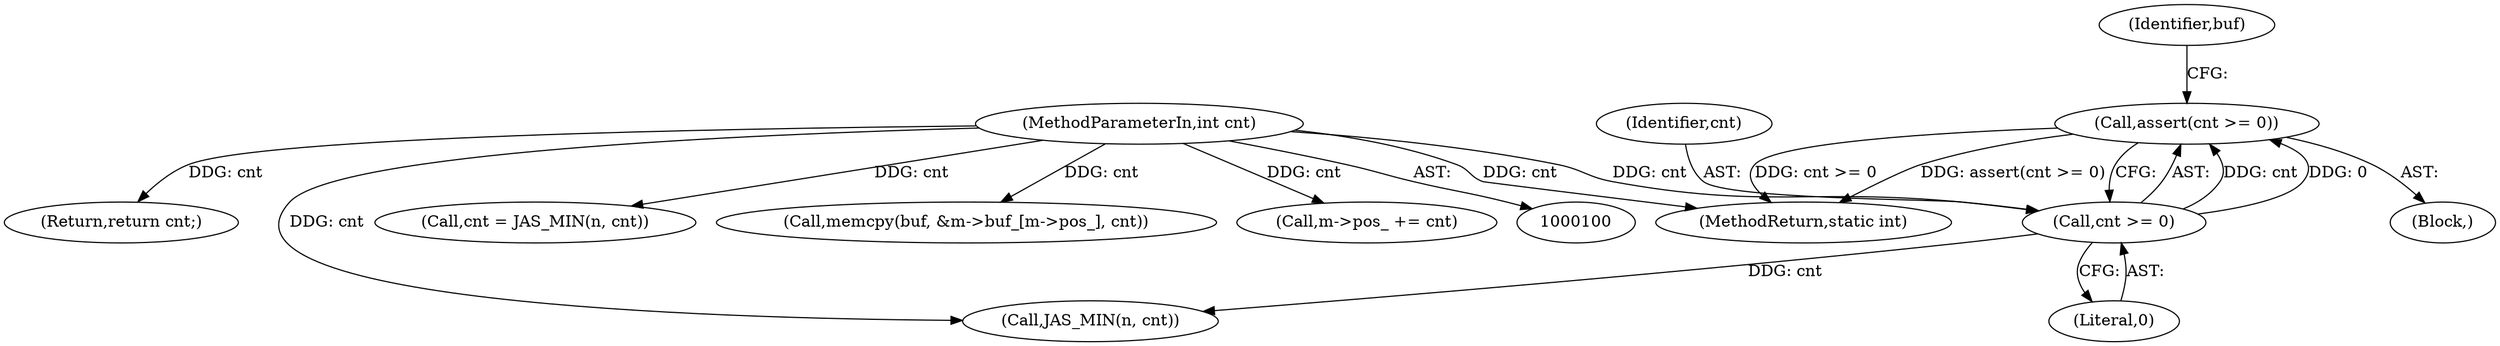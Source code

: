 digraph "0_jasper_634ce8e8a5accc0fa05dd2c20d42b4749d4b2735_4@API" {
"1000106" [label="(Call,assert(cnt >= 0))"];
"1000107" [label="(Call,cnt >= 0)"];
"1000103" [label="(MethodParameterIn,int cnt)"];
"1000108" [label="(Identifier,cnt)"];
"1000157" [label="(Return,return cnt;)"];
"1000138" [label="(Call,JAS_MIN(n, cnt))"];
"1000159" [label="(MethodReturn,static int)"];
"1000136" [label="(Call,cnt = JAS_MIN(n, cnt))"];
"1000104" [label="(Block,)"];
"1000103" [label="(MethodParameterIn,int cnt)"];
"1000109" [label="(Literal,0)"];
"1000141" [label="(Call,memcpy(buf, &m->buf_[m->pos_], cnt))"];
"1000111" [label="(Identifier,buf)"];
"1000152" [label="(Call,m->pos_ += cnt)"];
"1000107" [label="(Call,cnt >= 0)"];
"1000106" [label="(Call,assert(cnt >= 0))"];
"1000106" -> "1000104"  [label="AST: "];
"1000106" -> "1000107"  [label="CFG: "];
"1000107" -> "1000106"  [label="AST: "];
"1000111" -> "1000106"  [label="CFG: "];
"1000106" -> "1000159"  [label="DDG: cnt >= 0"];
"1000106" -> "1000159"  [label="DDG: assert(cnt >= 0)"];
"1000107" -> "1000106"  [label="DDG: cnt"];
"1000107" -> "1000106"  [label="DDG: 0"];
"1000107" -> "1000109"  [label="CFG: "];
"1000108" -> "1000107"  [label="AST: "];
"1000109" -> "1000107"  [label="AST: "];
"1000103" -> "1000107"  [label="DDG: cnt"];
"1000107" -> "1000138"  [label="DDG: cnt"];
"1000103" -> "1000100"  [label="AST: "];
"1000103" -> "1000159"  [label="DDG: cnt"];
"1000103" -> "1000136"  [label="DDG: cnt"];
"1000103" -> "1000138"  [label="DDG: cnt"];
"1000103" -> "1000141"  [label="DDG: cnt"];
"1000103" -> "1000152"  [label="DDG: cnt"];
"1000103" -> "1000157"  [label="DDG: cnt"];
}
